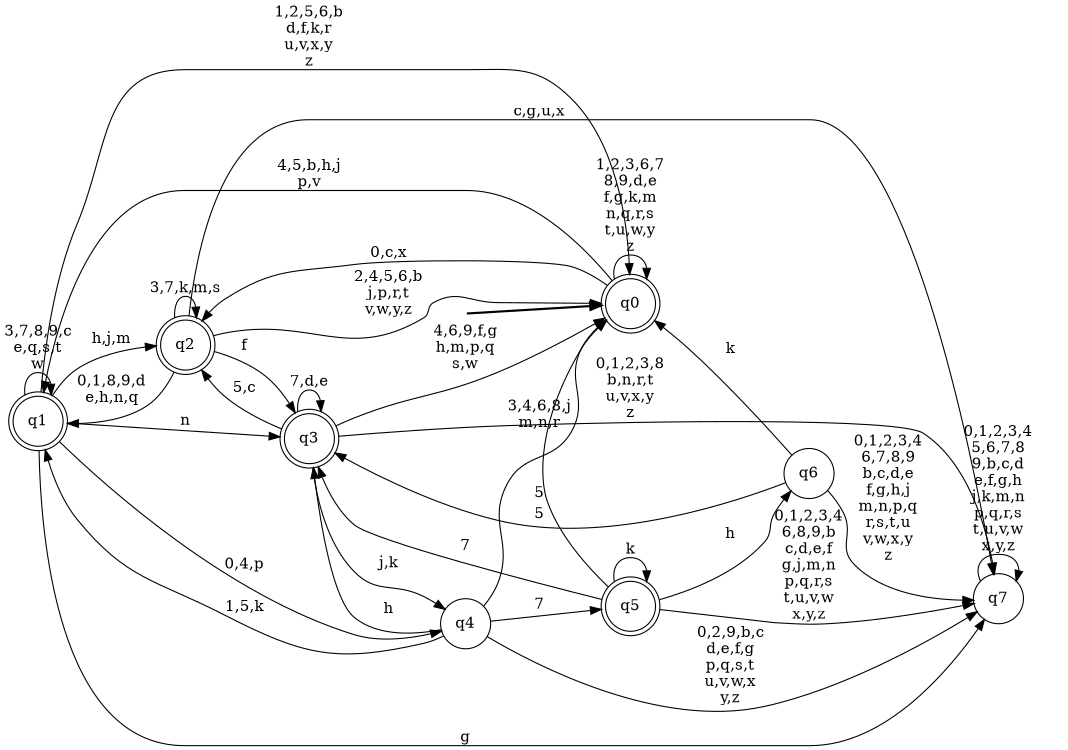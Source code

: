 digraph BlueStar {
__start0 [style = invis, shape = none, label = "", width = 0, height = 0];

rankdir=LR;
size="8,5";

s0 [style="rounded,filled", color="black", fillcolor="white" shape="doublecircle", label="q0"];
s1 [style="rounded,filled", color="black", fillcolor="white" shape="doublecircle", label="q1"];
s2 [style="rounded,filled", color="black", fillcolor="white" shape="doublecircle", label="q2"];
s3 [style="rounded,filled", color="black", fillcolor="white" shape="doublecircle", label="q3"];
s4 [style="filled", color="black", fillcolor="white" shape="circle", label="q4"];
s5 [style="rounded,filled", color="black", fillcolor="white" shape="doublecircle", label="q5"];
s6 [style="filled", color="black", fillcolor="white" shape="circle", label="q6"];
s7 [style="filled", color="black", fillcolor="white" shape="circle", label="q7"];
subgraph cluster_main { 
	graph [pad=".75", ranksep="0.15", nodesep="0.15"];
	 style=invis; 
	__start0 -> s0 [penwidth=2];
}
s0 -> s0 [label="1,2,3,6,7\n8,9,d,e\nf,g,k,m\nn,q,r,s\nt,u,w,y\nz"];
s0 -> s1 [label="4,5,b,h,j\np,v"];
s0 -> s2 [label="0,c,x"];
s1 -> s0 [label="1,2,5,6,b\nd,f,k,r\nu,v,x,y\nz"];
s1 -> s1 [label="3,7,8,9,c\ne,q,s,t\nw"];
s1 -> s2 [label="h,j,m"];
s1 -> s3 [label="n"];
s1 -> s4 [label="0,4,p"];
s1 -> s7 [label="g"];
s2 -> s0 [label="2,4,5,6,b\nj,p,r,t\nv,w,y,z"];
s2 -> s1 [label="0,1,8,9,d\ne,h,n,q"];
s2 -> s2 [label="3,7,k,m,s"];
s2 -> s3 [label="f"];
s2 -> s7 [label="c,g,u,x"];
s3 -> s0 [label="4,6,9,f,g\nh,m,p,q\ns,w"];
s3 -> s2 [label="5,c"];
s3 -> s3 [label="7,d,e"];
s3 -> s4 [label="j,k"];
s3 -> s7 [label="0,1,2,3,8\nb,n,r,t\nu,v,x,y\nz"];
s4 -> s0 [label="3,4,6,8,j\nm,n,r"];
s4 -> s1 [label="1,5,k"];
s4 -> s3 [label="h"];
s4 -> s5 [label="7"];
s4 -> s7 [label="0,2,9,b,c\nd,e,f,g\np,q,s,t\nu,v,w,x\ny,z"];
s5 -> s0 [label="5"];
s5 -> s3 [label="7"];
s5 -> s5 [label="k"];
s5 -> s6 [label="h"];
s5 -> s7 [label="0,1,2,3,4\n6,8,9,b\nc,d,e,f\ng,j,m,n\np,q,r,s\nt,u,v,w\nx,y,z"];
s6 -> s0 [label="k"];
s6 -> s3 [label="5"];
s6 -> s7 [label="0,1,2,3,4\n6,7,8,9\nb,c,d,e\nf,g,h,j\nm,n,p,q\nr,s,t,u\nv,w,x,y\nz"];
s7 -> s7 [label="0,1,2,3,4\n5,6,7,8\n9,b,c,d\ne,f,g,h\nj,k,m,n\np,q,r,s\nt,u,v,w\nx,y,z"];

}